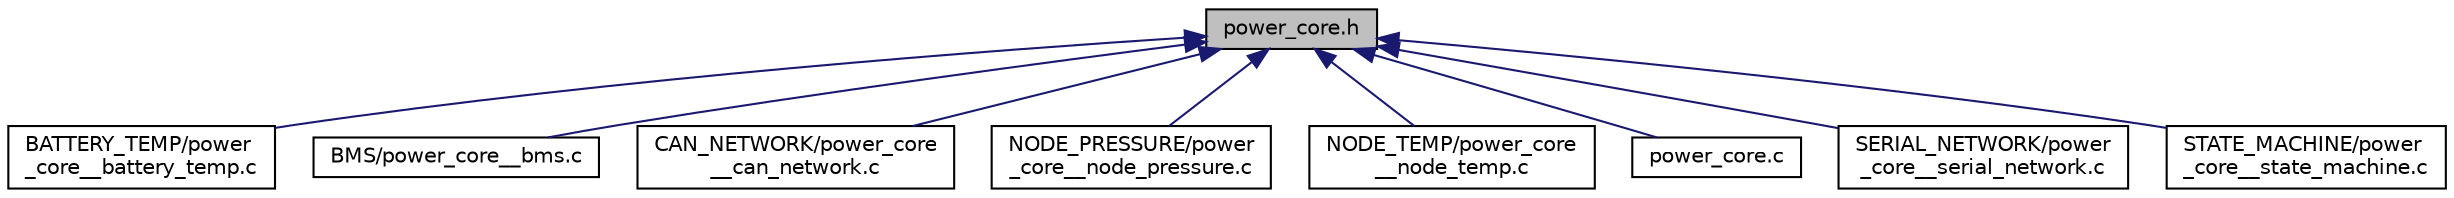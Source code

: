 digraph "power_core.h"
{
  edge [fontname="Helvetica",fontsize="10",labelfontname="Helvetica",labelfontsize="10"];
  node [fontname="Helvetica",fontsize="10",shape=record];
  Node1 [label="power_core.h",height=0.2,width=0.4,color="black", fillcolor="grey75", style="filled", fontcolor="black"];
  Node1 -> Node2 [dir="back",color="midnightblue",fontsize="10",style="solid",fontname="Helvetica"];
  Node2 [label="BATTERY_TEMP/power\l_core__battery_temp.c",height=0.2,width=0.4,color="black", fillcolor="white", style="filled",URL="$power__core____battery__temp_8c.html",tooltip="Battery Temperature Sensor, Bus Bars and Cells. "];
  Node1 -> Node3 [dir="back",color="midnightblue",fontsize="10",style="solid",fontname="Helvetica"];
  Node3 [label="BMS/power_core__bms.c",height=0.2,width=0.4,color="black", fillcolor="white", style="filled",URL="$power__core____bms_8c.html",tooltip="Battery Management Interface Layer. "];
  Node1 -> Node4 [dir="back",color="midnightblue",fontsize="10",style="solid",fontname="Helvetica"];
  Node4 [label="CAN_NETWORK/power_core\l__can_network.c",height=0.2,width=0.4,color="black", fillcolor="white", style="filled",URL="$power__core____can__network_8c.html",tooltip="CAN Network interface layer. "];
  Node1 -> Node5 [dir="back",color="midnightblue",fontsize="10",style="solid",fontname="Helvetica"];
  Node5 [label="NODE_PRESSURE/power\l_core__node_pressure.c",height=0.2,width=0.4,color="black", fillcolor="white", style="filled",URL="$power__core____node__pressure_8c.html",tooltip="Node Baro Pressure Sensor interface layer. "];
  Node1 -> Node6 [dir="back",color="midnightblue",fontsize="10",style="solid",fontname="Helvetica"];
  Node6 [label="NODE_TEMP/power_core\l__node_temp.c",height=0.2,width=0.4,color="black", fillcolor="white", style="filled",URL="$power__core____node__temp_8c.html",tooltip="Node temperature interface layer. "];
  Node1 -> Node7 [dir="back",color="midnightblue",fontsize="10",style="solid",fontname="Helvetica"];
  Node7 [label="power_core.c",height=0.2,width=0.4,color="black", fillcolor="white", style="filled",URL="$power__core_8c.html",tooltip="Top Level for the Power Node Core systems. "];
  Node1 -> Node8 [dir="back",color="midnightblue",fontsize="10",style="solid",fontname="Helvetica"];
  Node8 [label="SERIAL_NETWORK/power\l_core__serial_network.c",height=0.2,width=0.4,color="black", fillcolor="white", style="filled",URL="$power__core____serial__network_8c.html",tooltip="Serial network interface to the Pi. "];
  Node1 -> Node9 [dir="back",color="midnightblue",fontsize="10",style="solid",fontname="Helvetica"];
  Node9 [label="STATE_MACHINE/power\l_core__state_machine.c",height=0.2,width=0.4,color="black", fillcolor="white", style="filled",URL="$power__core____state__machine_8c.html",tooltip="Main state machine layer for the Power Node. "];
}
